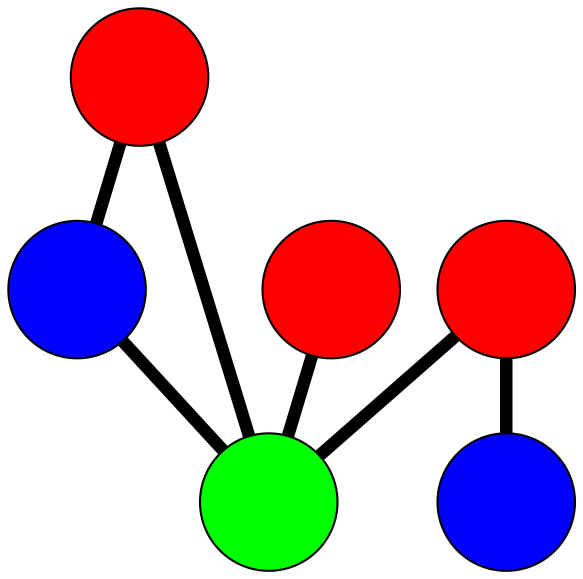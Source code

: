 graph G {
	graph [bb="-163.32,-155.56,220.5,121.93",
		overlap=false,
		sep=0.0,
		splines=true
	];
	node [color=black,
		fixedsize=true,
		fontname="Latin Modern Math",
		fontsize=42,
		height=.92,
		label="\N",
		penwidth=1,
		shape=circle,
		width=.92
	];
	edge [color=black,
		penwidth=6,
		style=bold
	];
	0	 [fillcolor=red,
		height=0.91667,
		label="",
		pos="-130.32,14.923",
		style=filled,
		width=0.91667];
	3	 [fillcolor=blue,
		height=0.91667,
		label="",
		pos="-73.862,88.93",
		style=filled,
		width=0.91667];
	0 -- 3	 [pos="-110.26,41.223 -105.06,48.037 -99.458,55.38 -94.244,62.215"];
	5	 [fillcolor=green,
		height=0.91667,
		label="",
		pos="-25.216,-10.438",
		style=filled,
		width=0.91667];
	0 -- 5	 [pos="-98.217,7.1757 -85.298,4.0585 -70.425,0.46997 -57.489,-2.6513"];
	1	 [fillcolor=red,
		height=0.91667,
		label="",
		pos="84.215,7.6218",
		style=filled,
		width=0.91667];
	4	 [fillcolor=blue,
		height=0.91667,
		label="",
		pos="187.5,21.519",
		style=filled,
		width=0.91667];
	1 -- 4	 [pos="117.18,12.057 129.1,13.662 142.57,15.473 154.49,17.078"];
	1 -- 5	 [pos="51.382,2.2033 37.532,-0.082514 21.442,-2.7379 7.5938,-5.0233"];
	2	 [fillcolor=red,
		height=0.91667,
		label="",
		pos="-42.313,-122.56",
		style=filled,
		width=0.91667];
	2 -- 5	 [pos="-37.322,-89.825 -35.094,-75.218 -32.474,-58.038 -30.243,-43.403"];
	3 -- 5	 [pos="-59.267,59.116 -53.11,46.54 -45.957,31.929 -39.801,19.355"];
}
